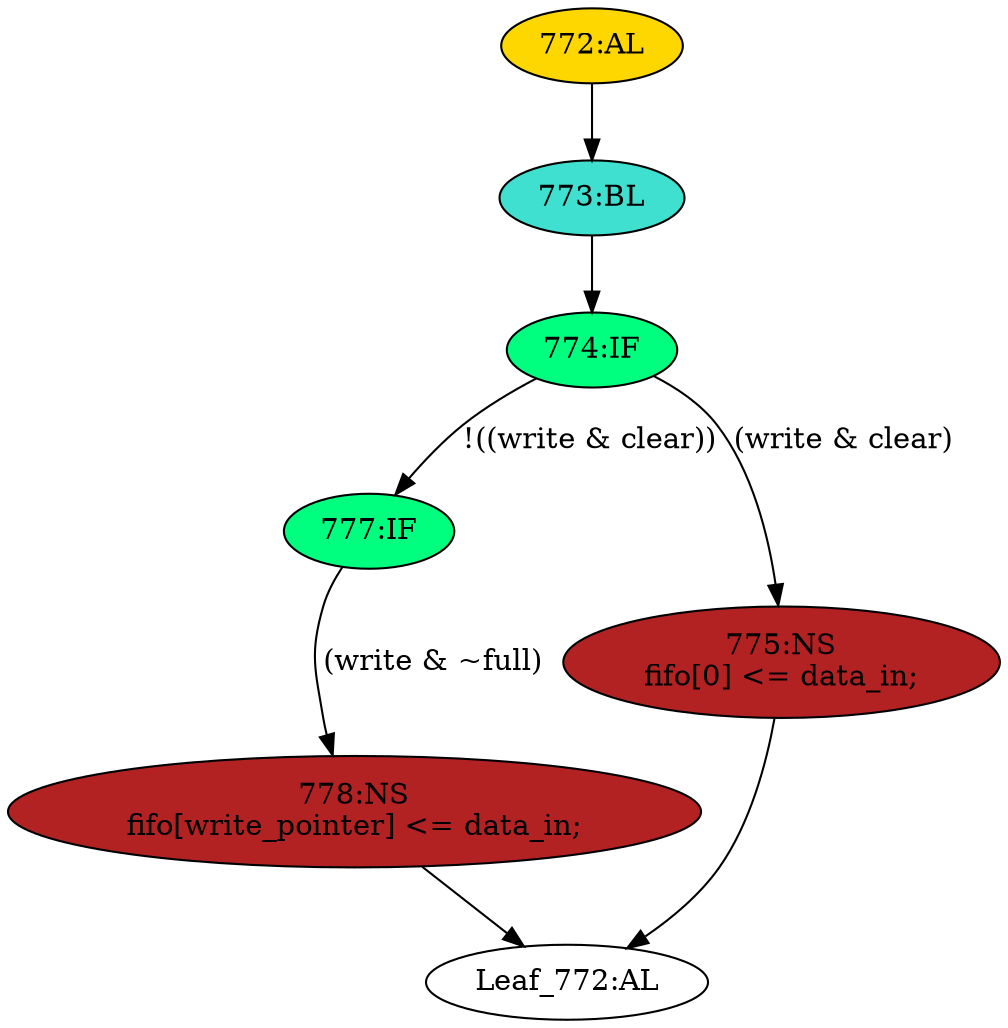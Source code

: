 strict digraph "" {
	node [label="\N"];
	"Leaf_772:AL"	 [def_var="['fifo']",
		label="Leaf_772:AL"];
	"772:AL"	 [ast="<pyverilog.vparser.ast.Always object at 0x7f37fb674dd0>",
		clk_sens=False,
		fillcolor=gold,
		label="772:AL",
		sens="['clk']",
		statements="[]",
		style=filled,
		typ=Always,
		use_var="['write', 'clear', 'full', 'data_in']"];
	"773:BL"	 [ast="<pyverilog.vparser.ast.Block object at 0x7f37fb677990>",
		fillcolor=turquoise,
		label="773:BL",
		statements="[]",
		style=filled,
		typ=Block];
	"772:AL" -> "773:BL"	 [cond="[]",
		lineno=None];
	"777:IF"	 [ast="<pyverilog.vparser.ast.IfStatement object at 0x7f37fb6778d0>",
		fillcolor=springgreen,
		label="777:IF",
		statements="[]",
		style=filled,
		typ=IfStatement];
	"778:NS"	 [ast="<pyverilog.vparser.ast.NonblockingSubstitution object at 0x7f37fb677810>",
		fillcolor=firebrick,
		label="778:NS
fifo[write_pointer] <= data_in;",
		statements="[<pyverilog.vparser.ast.NonblockingSubstitution object at 0x7f37fb677810>]",
		style=filled,
		typ=NonblockingSubstitution];
	"777:IF" -> "778:NS"	 [cond="['write', 'full']",
		label="(write & ~full)",
		lineno=777];
	"778:NS" -> "Leaf_772:AL"	 [cond="[]",
		lineno=None];
	"775:NS"	 [ast="<pyverilog.vparser.ast.NonblockingSubstitution object at 0x7f37fb677d50>",
		fillcolor=firebrick,
		label="775:NS
fifo[0] <= data_in;",
		statements="[<pyverilog.vparser.ast.NonblockingSubstitution object at 0x7f37fb677d50>]",
		style=filled,
		typ=NonblockingSubstitution];
	"775:NS" -> "Leaf_772:AL"	 [cond="[]",
		lineno=None];
	"774:IF"	 [ast="<pyverilog.vparser.ast.IfStatement object at 0x7f37fb677110>",
		fillcolor=springgreen,
		label="774:IF",
		statements="[]",
		style=filled,
		typ=IfStatement];
	"774:IF" -> "777:IF"	 [cond="['write', 'clear']",
		label="!((write & clear))",
		lineno=774];
	"774:IF" -> "775:NS"	 [cond="['write', 'clear']",
		label="(write & clear)",
		lineno=774];
	"773:BL" -> "774:IF"	 [cond="[]",
		lineno=None];
}

